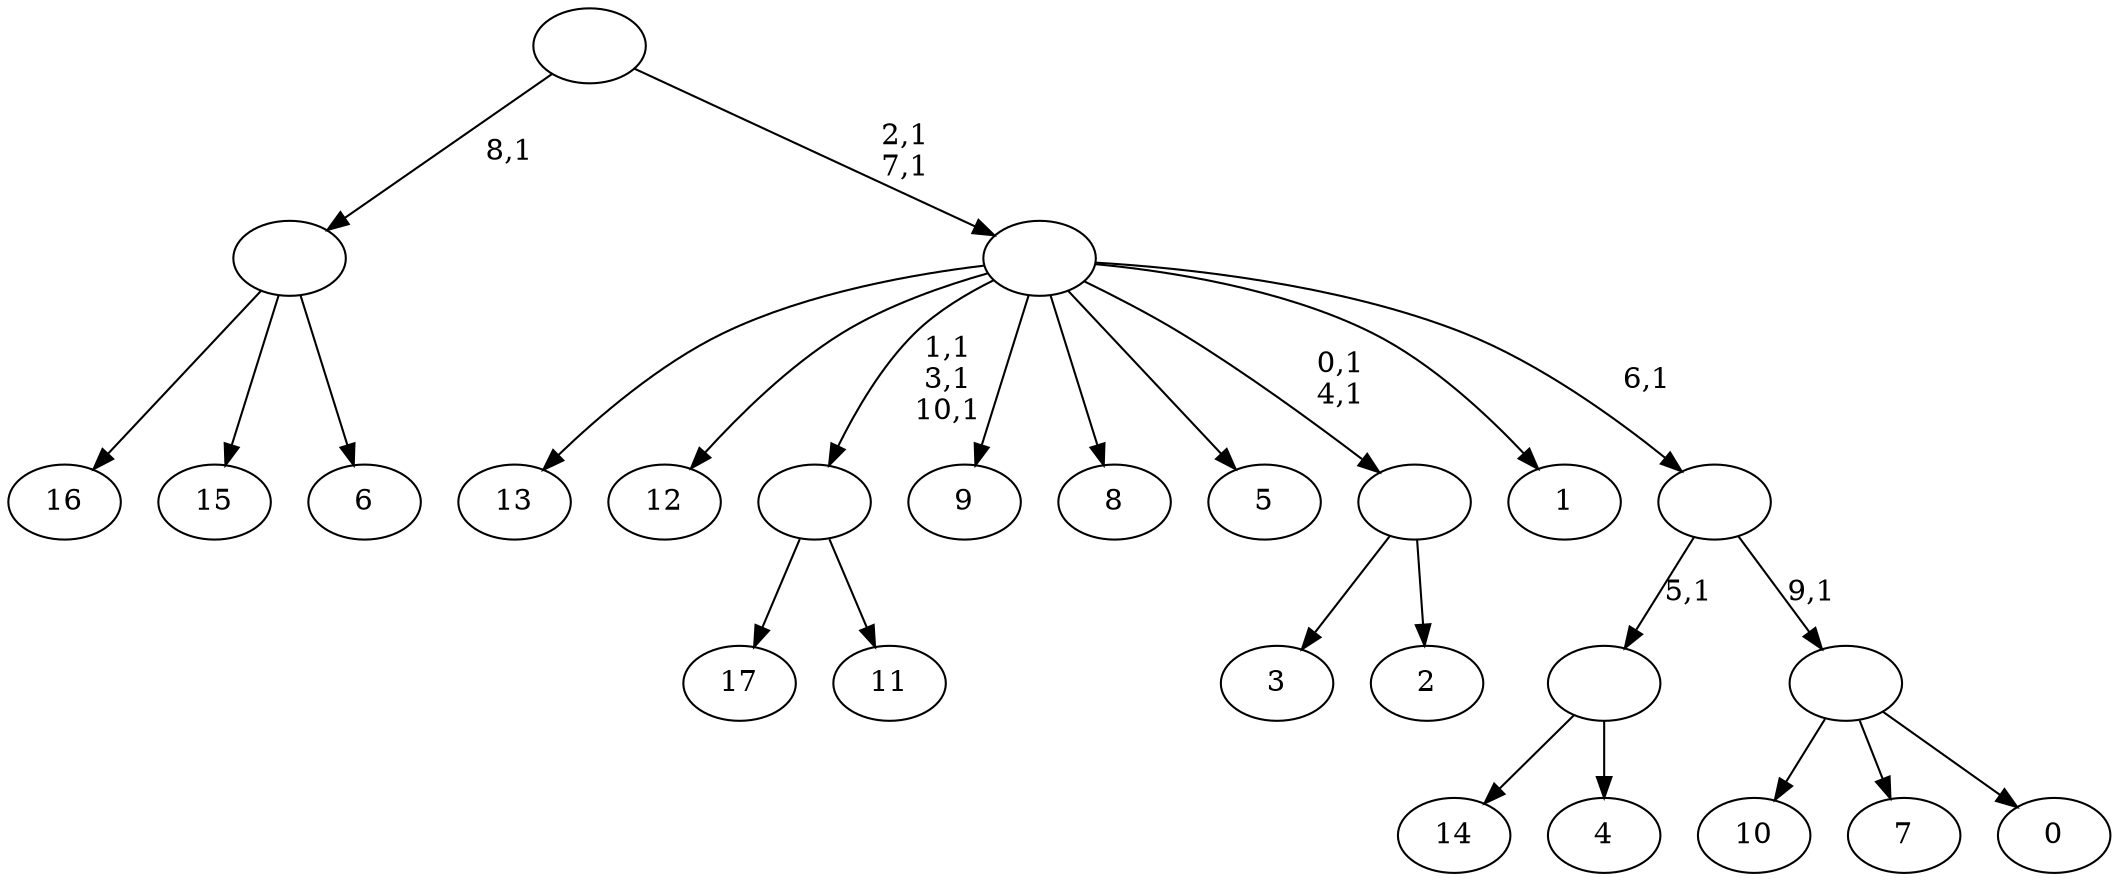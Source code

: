 digraph T {
	29 [label="17"]
	28 [label="16"]
	27 [label="15"]
	26 [label="14"]
	25 [label="13"]
	24 [label="12"]
	23 [label="11"]
	22 [label=""]
	19 [label="10"]
	18 [label="9"]
	17 [label="8"]
	16 [label="7"]
	15 [label="6"]
	14 [label=""]
	13 [label="5"]
	12 [label="4"]
	11 [label=""]
	10 [label="3"]
	9 [label="2"]
	8 [label=""]
	6 [label="1"]
	5 [label="0"]
	4 [label=""]
	3 [label=""]
	2 [label=""]
	0 [label=""]
	22 -> 29 [label=""]
	22 -> 23 [label=""]
	14 -> 28 [label=""]
	14 -> 27 [label=""]
	14 -> 15 [label=""]
	11 -> 26 [label=""]
	11 -> 12 [label=""]
	8 -> 10 [label=""]
	8 -> 9 [label=""]
	4 -> 19 [label=""]
	4 -> 16 [label=""]
	4 -> 5 [label=""]
	3 -> 11 [label="5,1"]
	3 -> 4 [label="9,1"]
	2 -> 8 [label="0,1\n4,1"]
	2 -> 22 [label="1,1\n3,1\n10,1"]
	2 -> 25 [label=""]
	2 -> 24 [label=""]
	2 -> 18 [label=""]
	2 -> 17 [label=""]
	2 -> 13 [label=""]
	2 -> 6 [label=""]
	2 -> 3 [label="6,1"]
	0 -> 2 [label="2,1\n7,1"]
	0 -> 14 [label="8,1"]
}
